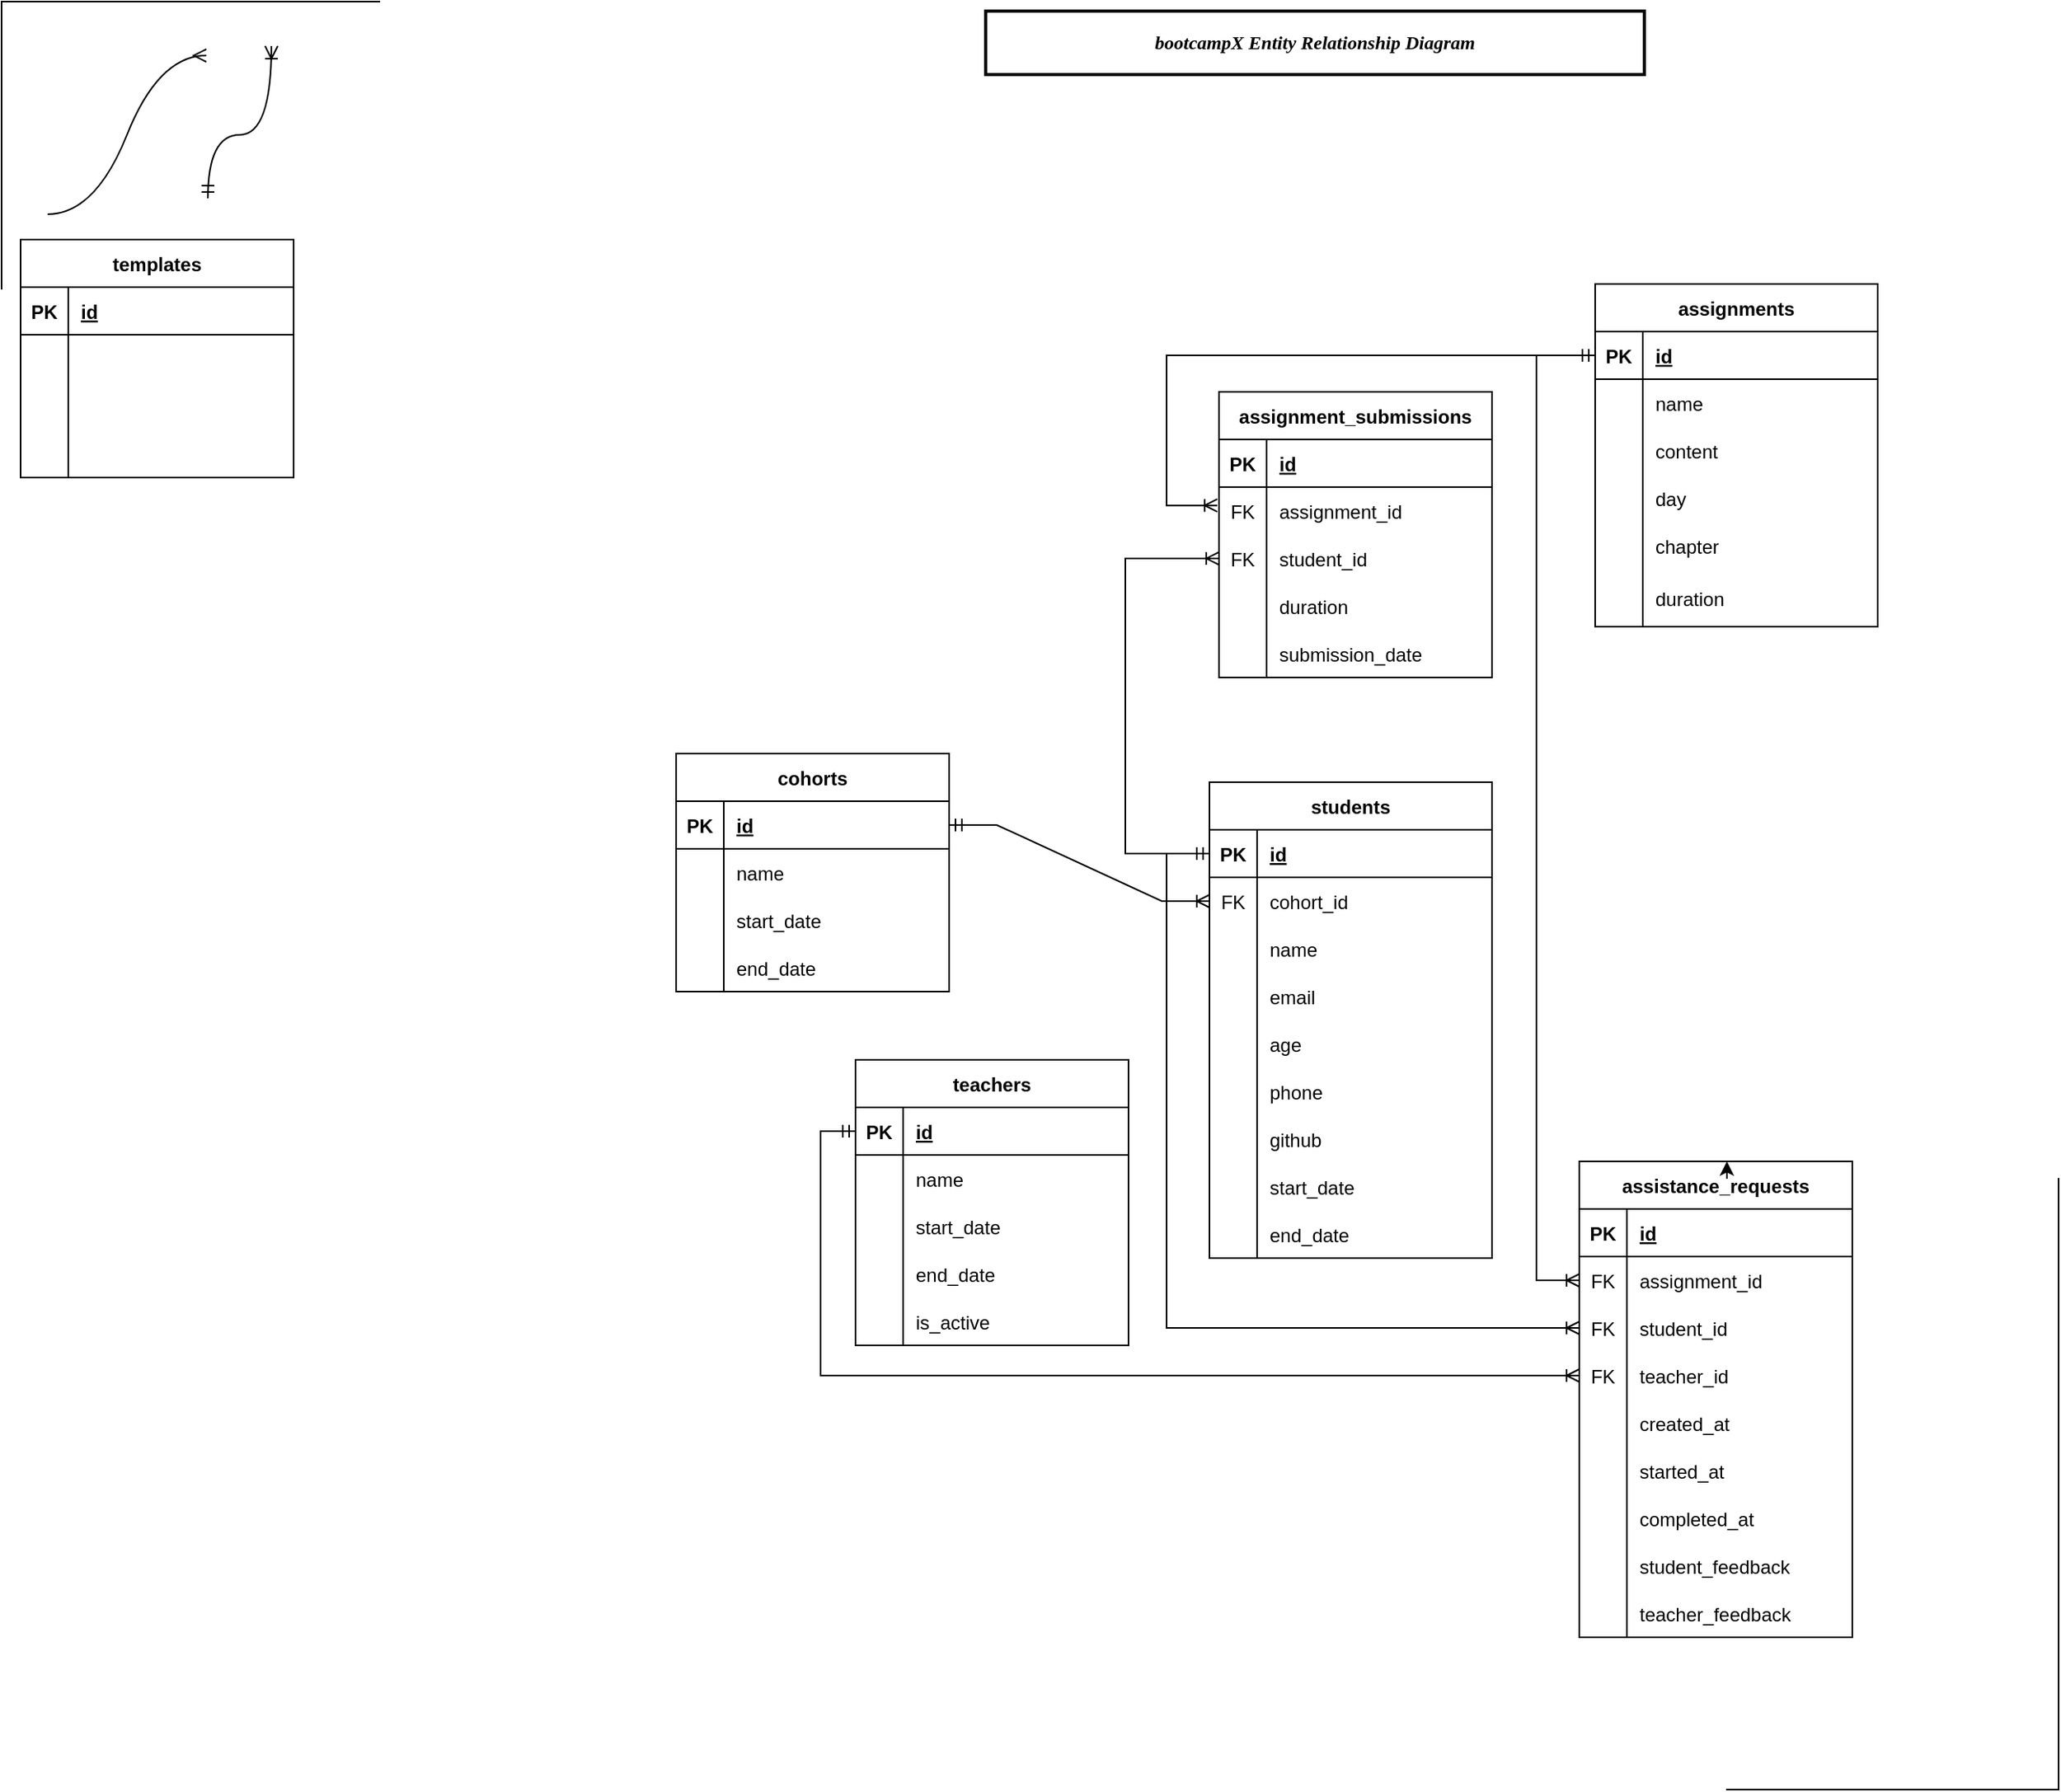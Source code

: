 <mxfile version="20.2.6" type="github">
  <diagram id="R2lEEEUBdFMjLlhIrx00" name="Page-1">
    <mxGraphModel dx="1381" dy="795" grid="0" gridSize="17" guides="1" tooltips="1" connect="1" arrows="1" fold="1" page="0" pageScale="1" pageWidth="1920" pageHeight="1200" math="0" shadow="0" extFonts="Permanent Marker^https://fonts.googleapis.com/css?family=Permanent+Marker">
      <root>
        <mxCell id="0" />
        <mxCell id="1" parent="0" />
        <mxCell id="H8_m_KAWTPCKVmlDr_jR-1" value="templates" style="shape=table;startSize=30;container=1;collapsible=1;childLayout=tableLayout;fixedRows=1;rowLines=0;fontStyle=1;align=center;resizeLast=1;" parent="1" vertex="1">
          <mxGeometry x="16" y="161" width="172" height="150" as="geometry" />
        </mxCell>
        <mxCell id="H8_m_KAWTPCKVmlDr_jR-2" value="" style="shape=tableRow;horizontal=0;startSize=0;swimlaneHead=0;swimlaneBody=0;fillColor=none;collapsible=0;dropTarget=0;points=[[0,0.5],[1,0.5]];portConstraint=eastwest;top=0;left=0;right=0;bottom=1;" parent="H8_m_KAWTPCKVmlDr_jR-1" vertex="1">
          <mxGeometry y="30" width="172" height="30" as="geometry" />
        </mxCell>
        <mxCell id="H8_m_KAWTPCKVmlDr_jR-3" value="PK" style="shape=partialRectangle;connectable=0;fillColor=none;top=0;left=0;bottom=0;right=0;fontStyle=1;overflow=hidden;" parent="H8_m_KAWTPCKVmlDr_jR-2" vertex="1">
          <mxGeometry width="30" height="30" as="geometry">
            <mxRectangle width="30" height="30" as="alternateBounds" />
          </mxGeometry>
        </mxCell>
        <mxCell id="H8_m_KAWTPCKVmlDr_jR-4" value="id" style="shape=partialRectangle;connectable=0;fillColor=none;top=0;left=0;bottom=0;right=0;align=left;spacingLeft=6;fontStyle=5;overflow=hidden;" parent="H8_m_KAWTPCKVmlDr_jR-2" vertex="1">
          <mxGeometry x="30" width="142" height="30" as="geometry">
            <mxRectangle width="142" height="30" as="alternateBounds" />
          </mxGeometry>
        </mxCell>
        <mxCell id="H8_m_KAWTPCKVmlDr_jR-5" value="" style="shape=tableRow;horizontal=0;startSize=0;swimlaneHead=0;swimlaneBody=0;fillColor=none;collapsible=0;dropTarget=0;points=[[0,0.5],[1,0.5]];portConstraint=eastwest;top=0;left=0;right=0;bottom=0;" parent="H8_m_KAWTPCKVmlDr_jR-1" vertex="1">
          <mxGeometry y="60" width="172" height="30" as="geometry" />
        </mxCell>
        <mxCell id="H8_m_KAWTPCKVmlDr_jR-6" value="" style="shape=partialRectangle;connectable=0;fillColor=none;top=0;left=0;bottom=0;right=0;editable=1;overflow=hidden;" parent="H8_m_KAWTPCKVmlDr_jR-5" vertex="1">
          <mxGeometry width="30" height="30" as="geometry">
            <mxRectangle width="30" height="30" as="alternateBounds" />
          </mxGeometry>
        </mxCell>
        <mxCell id="H8_m_KAWTPCKVmlDr_jR-7" value="" style="shape=partialRectangle;connectable=0;fillColor=none;top=0;left=0;bottom=0;right=0;align=left;spacingLeft=6;overflow=hidden;" parent="H8_m_KAWTPCKVmlDr_jR-5" vertex="1">
          <mxGeometry x="30" width="142" height="30" as="geometry">
            <mxRectangle width="142" height="30" as="alternateBounds" />
          </mxGeometry>
        </mxCell>
        <mxCell id="H8_m_KAWTPCKVmlDr_jR-8" value="" style="shape=tableRow;horizontal=0;startSize=0;swimlaneHead=0;swimlaneBody=0;fillColor=none;collapsible=0;dropTarget=0;points=[[0,0.5],[1,0.5]];portConstraint=eastwest;top=0;left=0;right=0;bottom=0;" parent="H8_m_KAWTPCKVmlDr_jR-1" vertex="1">
          <mxGeometry y="90" width="172" height="30" as="geometry" />
        </mxCell>
        <mxCell id="H8_m_KAWTPCKVmlDr_jR-9" value="" style="shape=partialRectangle;connectable=0;fillColor=none;top=0;left=0;bottom=0;right=0;editable=1;overflow=hidden;" parent="H8_m_KAWTPCKVmlDr_jR-8" vertex="1">
          <mxGeometry width="30" height="30" as="geometry">
            <mxRectangle width="30" height="30" as="alternateBounds" />
          </mxGeometry>
        </mxCell>
        <mxCell id="H8_m_KAWTPCKVmlDr_jR-10" value="" style="shape=partialRectangle;connectable=0;fillColor=none;top=0;left=0;bottom=0;right=0;align=left;spacingLeft=6;overflow=hidden;" parent="H8_m_KAWTPCKVmlDr_jR-8" vertex="1">
          <mxGeometry x="30" width="142" height="30" as="geometry">
            <mxRectangle width="142" height="30" as="alternateBounds" />
          </mxGeometry>
        </mxCell>
        <mxCell id="H8_m_KAWTPCKVmlDr_jR-11" value="" style="shape=tableRow;horizontal=0;startSize=0;swimlaneHead=0;swimlaneBody=0;fillColor=none;collapsible=0;dropTarget=0;points=[[0,0.5],[1,0.5]];portConstraint=eastwest;top=0;left=0;right=0;bottom=0;" parent="H8_m_KAWTPCKVmlDr_jR-1" vertex="1">
          <mxGeometry y="120" width="172" height="30" as="geometry" />
        </mxCell>
        <mxCell id="H8_m_KAWTPCKVmlDr_jR-12" value="" style="shape=partialRectangle;connectable=0;fillColor=none;top=0;left=0;bottom=0;right=0;editable=1;overflow=hidden;" parent="H8_m_KAWTPCKVmlDr_jR-11" vertex="1">
          <mxGeometry width="30" height="30" as="geometry">
            <mxRectangle width="30" height="30" as="alternateBounds" />
          </mxGeometry>
        </mxCell>
        <mxCell id="H8_m_KAWTPCKVmlDr_jR-13" value="" style="shape=partialRectangle;connectable=0;fillColor=none;top=0;left=0;bottom=0;right=0;align=left;spacingLeft=6;overflow=hidden;" parent="H8_m_KAWTPCKVmlDr_jR-11" vertex="1">
          <mxGeometry x="30" width="142" height="30" as="geometry">
            <mxRectangle width="142" height="30" as="alternateBounds" />
          </mxGeometry>
        </mxCell>
        <mxCell id="H8_m_KAWTPCKVmlDr_jR-15" value="assignments" style="shape=table;startSize=30;container=1;collapsible=1;childLayout=tableLayout;fixedRows=1;rowLines=0;fontStyle=1;align=center;resizeLast=1;" parent="1" vertex="1">
          <mxGeometry x="1008" y="189" width="178" height="216" as="geometry" />
        </mxCell>
        <mxCell id="H8_m_KAWTPCKVmlDr_jR-16" value="" style="shape=tableRow;horizontal=0;startSize=0;swimlaneHead=0;swimlaneBody=0;fillColor=none;collapsible=0;dropTarget=0;points=[[0,0.5],[1,0.5]];portConstraint=eastwest;top=0;left=0;right=0;bottom=1;" parent="H8_m_KAWTPCKVmlDr_jR-15" vertex="1">
          <mxGeometry y="30" width="178" height="30" as="geometry" />
        </mxCell>
        <mxCell id="H8_m_KAWTPCKVmlDr_jR-17" value="PK" style="shape=partialRectangle;connectable=0;fillColor=none;top=0;left=0;bottom=0;right=0;fontStyle=1;overflow=hidden;" parent="H8_m_KAWTPCKVmlDr_jR-16" vertex="1">
          <mxGeometry width="30" height="30" as="geometry">
            <mxRectangle width="30" height="30" as="alternateBounds" />
          </mxGeometry>
        </mxCell>
        <mxCell id="H8_m_KAWTPCKVmlDr_jR-18" value="id" style="shape=partialRectangle;connectable=0;fillColor=none;top=0;left=0;bottom=0;right=0;align=left;spacingLeft=6;fontStyle=5;overflow=hidden;" parent="H8_m_KAWTPCKVmlDr_jR-16" vertex="1">
          <mxGeometry x="30" width="148" height="30" as="geometry">
            <mxRectangle width="148" height="30" as="alternateBounds" />
          </mxGeometry>
        </mxCell>
        <mxCell id="H8_m_KAWTPCKVmlDr_jR-19" value="" style="shape=tableRow;horizontal=0;startSize=0;swimlaneHead=0;swimlaneBody=0;fillColor=none;collapsible=0;dropTarget=0;points=[[0,0.5],[1,0.5]];portConstraint=eastwest;top=0;left=0;right=0;bottom=0;" parent="H8_m_KAWTPCKVmlDr_jR-15" vertex="1">
          <mxGeometry y="60" width="178" height="30" as="geometry" />
        </mxCell>
        <mxCell id="H8_m_KAWTPCKVmlDr_jR-20" value="" style="shape=partialRectangle;connectable=0;fillColor=none;top=0;left=0;bottom=0;right=0;editable=1;overflow=hidden;" parent="H8_m_KAWTPCKVmlDr_jR-19" vertex="1">
          <mxGeometry width="30" height="30" as="geometry">
            <mxRectangle width="30" height="30" as="alternateBounds" />
          </mxGeometry>
        </mxCell>
        <mxCell id="H8_m_KAWTPCKVmlDr_jR-21" value="name" style="shape=partialRectangle;connectable=0;fillColor=none;top=0;left=0;bottom=0;right=0;align=left;spacingLeft=6;overflow=hidden;" parent="H8_m_KAWTPCKVmlDr_jR-19" vertex="1">
          <mxGeometry x="30" width="148" height="30" as="geometry">
            <mxRectangle width="148" height="30" as="alternateBounds" />
          </mxGeometry>
        </mxCell>
        <mxCell id="H8_m_KAWTPCKVmlDr_jR-22" value="" style="shape=tableRow;horizontal=0;startSize=0;swimlaneHead=0;swimlaneBody=0;fillColor=none;collapsible=0;dropTarget=0;points=[[0,0.5],[1,0.5]];portConstraint=eastwest;top=0;left=0;right=0;bottom=0;" parent="H8_m_KAWTPCKVmlDr_jR-15" vertex="1">
          <mxGeometry y="90" width="178" height="30" as="geometry" />
        </mxCell>
        <mxCell id="H8_m_KAWTPCKVmlDr_jR-23" value="" style="shape=partialRectangle;connectable=0;fillColor=none;top=0;left=0;bottom=0;right=0;editable=1;overflow=hidden;" parent="H8_m_KAWTPCKVmlDr_jR-22" vertex="1">
          <mxGeometry width="30" height="30" as="geometry">
            <mxRectangle width="30" height="30" as="alternateBounds" />
          </mxGeometry>
        </mxCell>
        <mxCell id="H8_m_KAWTPCKVmlDr_jR-24" value="content" style="shape=partialRectangle;connectable=0;fillColor=none;top=0;left=0;bottom=0;right=0;align=left;spacingLeft=6;overflow=hidden;" parent="H8_m_KAWTPCKVmlDr_jR-22" vertex="1">
          <mxGeometry x="30" width="148" height="30" as="geometry">
            <mxRectangle width="148" height="30" as="alternateBounds" />
          </mxGeometry>
        </mxCell>
        <mxCell id="H8_m_KAWTPCKVmlDr_jR-25" value="" style="shape=tableRow;horizontal=0;startSize=0;swimlaneHead=0;swimlaneBody=0;fillColor=none;collapsible=0;dropTarget=0;points=[[0,0.5],[1,0.5]];portConstraint=eastwest;top=0;left=0;right=0;bottom=0;" parent="H8_m_KAWTPCKVmlDr_jR-15" vertex="1">
          <mxGeometry y="120" width="178" height="30" as="geometry" />
        </mxCell>
        <mxCell id="H8_m_KAWTPCKVmlDr_jR-26" value="" style="shape=partialRectangle;connectable=0;fillColor=none;top=0;left=0;bottom=0;right=0;editable=1;overflow=hidden;" parent="H8_m_KAWTPCKVmlDr_jR-25" vertex="1">
          <mxGeometry width="30" height="30" as="geometry">
            <mxRectangle width="30" height="30" as="alternateBounds" />
          </mxGeometry>
        </mxCell>
        <mxCell id="H8_m_KAWTPCKVmlDr_jR-27" value="day" style="shape=partialRectangle;connectable=0;fillColor=none;top=0;left=0;bottom=0;right=0;align=left;spacingLeft=6;overflow=hidden;" parent="H8_m_KAWTPCKVmlDr_jR-25" vertex="1">
          <mxGeometry x="30" width="148" height="30" as="geometry">
            <mxRectangle width="148" height="30" as="alternateBounds" />
          </mxGeometry>
        </mxCell>
        <mxCell id="H8_m_KAWTPCKVmlDr_jR-90" style="shape=tableRow;horizontal=0;startSize=0;swimlaneHead=0;swimlaneBody=0;fillColor=none;collapsible=0;dropTarget=0;points=[[0,0.5],[1,0.5]];portConstraint=eastwest;top=0;left=0;right=0;bottom=0;" parent="H8_m_KAWTPCKVmlDr_jR-15" vertex="1">
          <mxGeometry y="150" width="178" height="30" as="geometry" />
        </mxCell>
        <mxCell id="H8_m_KAWTPCKVmlDr_jR-91" style="shape=partialRectangle;connectable=0;fillColor=none;top=0;left=0;bottom=0;right=0;editable=1;overflow=hidden;" parent="H8_m_KAWTPCKVmlDr_jR-90" vertex="1">
          <mxGeometry width="30" height="30" as="geometry">
            <mxRectangle width="30" height="30" as="alternateBounds" />
          </mxGeometry>
        </mxCell>
        <mxCell id="H8_m_KAWTPCKVmlDr_jR-92" value="chapter" style="shape=partialRectangle;connectable=0;fillColor=none;top=0;left=0;bottom=0;right=0;align=left;spacingLeft=6;overflow=hidden;" parent="H8_m_KAWTPCKVmlDr_jR-90" vertex="1">
          <mxGeometry x="30" width="148" height="30" as="geometry">
            <mxRectangle width="148" height="30" as="alternateBounds" />
          </mxGeometry>
        </mxCell>
        <mxCell id="H8_m_KAWTPCKVmlDr_jR-93" style="shape=tableRow;horizontal=0;startSize=0;swimlaneHead=0;swimlaneBody=0;fillColor=none;collapsible=0;dropTarget=0;points=[[0,0.5],[1,0.5]];portConstraint=eastwest;top=0;left=0;right=0;bottom=0;" parent="H8_m_KAWTPCKVmlDr_jR-15" vertex="1">
          <mxGeometry y="180" width="178" height="36" as="geometry" />
        </mxCell>
        <mxCell id="H8_m_KAWTPCKVmlDr_jR-94" style="shape=partialRectangle;connectable=0;fillColor=none;top=0;left=0;bottom=0;right=0;editable=1;overflow=hidden;" parent="H8_m_KAWTPCKVmlDr_jR-93" vertex="1">
          <mxGeometry width="30" height="36" as="geometry">
            <mxRectangle width="30" height="36" as="alternateBounds" />
          </mxGeometry>
        </mxCell>
        <mxCell id="H8_m_KAWTPCKVmlDr_jR-95" value="duration" style="shape=partialRectangle;connectable=0;fillColor=none;top=0;left=0;bottom=0;right=0;align=left;spacingLeft=6;overflow=hidden;" parent="H8_m_KAWTPCKVmlDr_jR-93" vertex="1">
          <mxGeometry x="30" width="148" height="36" as="geometry">
            <mxRectangle width="148" height="36" as="alternateBounds" />
          </mxGeometry>
        </mxCell>
        <mxCell id="H8_m_KAWTPCKVmlDr_jR-29" value="cohorts" style="shape=table;startSize=30;container=1;collapsible=1;childLayout=tableLayout;fixedRows=1;rowLines=0;fontStyle=1;align=center;resizeLast=1;" parent="1" vertex="1">
          <mxGeometry x="429" y="485" width="172" height="150" as="geometry" />
        </mxCell>
        <mxCell id="H8_m_KAWTPCKVmlDr_jR-30" value="" style="shape=tableRow;horizontal=0;startSize=0;swimlaneHead=0;swimlaneBody=0;fillColor=none;collapsible=0;dropTarget=0;points=[[0,0.5],[1,0.5]];portConstraint=eastwest;top=0;left=0;right=0;bottom=1;" parent="H8_m_KAWTPCKVmlDr_jR-29" vertex="1">
          <mxGeometry y="30" width="172" height="30" as="geometry" />
        </mxCell>
        <mxCell id="H8_m_KAWTPCKVmlDr_jR-31" value="PK" style="shape=partialRectangle;connectable=0;fillColor=none;top=0;left=0;bottom=0;right=0;fontStyle=1;overflow=hidden;" parent="H8_m_KAWTPCKVmlDr_jR-30" vertex="1">
          <mxGeometry width="30" height="30" as="geometry">
            <mxRectangle width="30" height="30" as="alternateBounds" />
          </mxGeometry>
        </mxCell>
        <mxCell id="H8_m_KAWTPCKVmlDr_jR-32" value="id" style="shape=partialRectangle;connectable=0;fillColor=none;top=0;left=0;bottom=0;right=0;align=left;spacingLeft=6;fontStyle=5;overflow=hidden;" parent="H8_m_KAWTPCKVmlDr_jR-30" vertex="1">
          <mxGeometry x="30" width="142" height="30" as="geometry">
            <mxRectangle width="142" height="30" as="alternateBounds" />
          </mxGeometry>
        </mxCell>
        <mxCell id="H8_m_KAWTPCKVmlDr_jR-33" value="" style="shape=tableRow;horizontal=0;startSize=0;swimlaneHead=0;swimlaneBody=0;fillColor=none;collapsible=0;dropTarget=0;points=[[0,0.5],[1,0.5]];portConstraint=eastwest;top=0;left=0;right=0;bottom=0;" parent="H8_m_KAWTPCKVmlDr_jR-29" vertex="1">
          <mxGeometry y="60" width="172" height="30" as="geometry" />
        </mxCell>
        <mxCell id="H8_m_KAWTPCKVmlDr_jR-34" value="" style="shape=partialRectangle;connectable=0;fillColor=none;top=0;left=0;bottom=0;right=0;editable=1;overflow=hidden;" parent="H8_m_KAWTPCKVmlDr_jR-33" vertex="1">
          <mxGeometry width="30" height="30" as="geometry">
            <mxRectangle width="30" height="30" as="alternateBounds" />
          </mxGeometry>
        </mxCell>
        <mxCell id="H8_m_KAWTPCKVmlDr_jR-35" value="name" style="shape=partialRectangle;connectable=0;fillColor=none;top=0;left=0;bottom=0;right=0;align=left;spacingLeft=6;overflow=hidden;" parent="H8_m_KAWTPCKVmlDr_jR-33" vertex="1">
          <mxGeometry x="30" width="142" height="30" as="geometry">
            <mxRectangle width="142" height="30" as="alternateBounds" />
          </mxGeometry>
        </mxCell>
        <mxCell id="H8_m_KAWTPCKVmlDr_jR-36" value="" style="shape=tableRow;horizontal=0;startSize=0;swimlaneHead=0;swimlaneBody=0;fillColor=none;collapsible=0;dropTarget=0;points=[[0,0.5],[1,0.5]];portConstraint=eastwest;top=0;left=0;right=0;bottom=0;" parent="H8_m_KAWTPCKVmlDr_jR-29" vertex="1">
          <mxGeometry y="90" width="172" height="30" as="geometry" />
        </mxCell>
        <mxCell id="H8_m_KAWTPCKVmlDr_jR-37" value="" style="shape=partialRectangle;connectable=0;fillColor=none;top=0;left=0;bottom=0;right=0;editable=1;overflow=hidden;" parent="H8_m_KAWTPCKVmlDr_jR-36" vertex="1">
          <mxGeometry width="30" height="30" as="geometry">
            <mxRectangle width="30" height="30" as="alternateBounds" />
          </mxGeometry>
        </mxCell>
        <mxCell id="H8_m_KAWTPCKVmlDr_jR-38" value="start_date" style="shape=partialRectangle;connectable=0;fillColor=none;top=0;left=0;bottom=0;right=0;align=left;spacingLeft=6;overflow=hidden;" parent="H8_m_KAWTPCKVmlDr_jR-36" vertex="1">
          <mxGeometry x="30" width="142" height="30" as="geometry">
            <mxRectangle width="142" height="30" as="alternateBounds" />
          </mxGeometry>
        </mxCell>
        <mxCell id="H8_m_KAWTPCKVmlDr_jR-39" value="" style="shape=tableRow;horizontal=0;startSize=0;swimlaneHead=0;swimlaneBody=0;fillColor=none;collapsible=0;dropTarget=0;points=[[0,0.5],[1,0.5]];portConstraint=eastwest;top=0;left=0;right=0;bottom=0;" parent="H8_m_KAWTPCKVmlDr_jR-29" vertex="1">
          <mxGeometry y="120" width="172" height="30" as="geometry" />
        </mxCell>
        <mxCell id="H8_m_KAWTPCKVmlDr_jR-40" value="" style="shape=partialRectangle;connectable=0;fillColor=none;top=0;left=0;bottom=0;right=0;editable=1;overflow=hidden;" parent="H8_m_KAWTPCKVmlDr_jR-39" vertex="1">
          <mxGeometry width="30" height="30" as="geometry">
            <mxRectangle width="30" height="30" as="alternateBounds" />
          </mxGeometry>
        </mxCell>
        <mxCell id="H8_m_KAWTPCKVmlDr_jR-41" value="end_date" style="shape=partialRectangle;connectable=0;fillColor=none;top=0;left=0;bottom=0;right=0;align=left;spacingLeft=6;overflow=hidden;" parent="H8_m_KAWTPCKVmlDr_jR-39" vertex="1">
          <mxGeometry x="30" width="142" height="30" as="geometry">
            <mxRectangle width="142" height="30" as="alternateBounds" />
          </mxGeometry>
        </mxCell>
        <mxCell id="H8_m_KAWTPCKVmlDr_jR-42" value="students" style="shape=table;startSize=30;container=1;collapsible=1;childLayout=tableLayout;fixedRows=1;rowLines=0;fontStyle=1;align=center;resizeLast=1;" parent="1" vertex="1">
          <mxGeometry x="765" y="503" width="178" height="300" as="geometry" />
        </mxCell>
        <mxCell id="H8_m_KAWTPCKVmlDr_jR-43" value="" style="shape=tableRow;horizontal=0;startSize=0;swimlaneHead=0;swimlaneBody=0;fillColor=none;collapsible=0;dropTarget=0;points=[[0,0.5],[1,0.5]];portConstraint=eastwest;top=0;left=0;right=0;bottom=1;" parent="H8_m_KAWTPCKVmlDr_jR-42" vertex="1">
          <mxGeometry y="30" width="178" height="30" as="geometry" />
        </mxCell>
        <mxCell id="H8_m_KAWTPCKVmlDr_jR-44" value="PK" style="shape=partialRectangle;connectable=0;fillColor=none;top=0;left=0;bottom=0;right=0;fontStyle=1;overflow=hidden;" parent="H8_m_KAWTPCKVmlDr_jR-43" vertex="1">
          <mxGeometry width="30" height="30" as="geometry">
            <mxRectangle width="30" height="30" as="alternateBounds" />
          </mxGeometry>
        </mxCell>
        <mxCell id="H8_m_KAWTPCKVmlDr_jR-45" value="id" style="shape=partialRectangle;connectable=0;fillColor=none;top=0;left=0;bottom=0;right=0;align=left;spacingLeft=6;fontStyle=5;overflow=hidden;" parent="H8_m_KAWTPCKVmlDr_jR-43" vertex="1">
          <mxGeometry x="30" width="148" height="30" as="geometry">
            <mxRectangle width="148" height="30" as="alternateBounds" />
          </mxGeometry>
        </mxCell>
        <mxCell id="H8_m_KAWTPCKVmlDr_jR-83" style="shape=tableRow;horizontal=0;startSize=0;swimlaneHead=0;swimlaneBody=0;fillColor=none;collapsible=0;dropTarget=0;points=[[0,0.5],[1,0.5]];portConstraint=eastwest;top=0;left=0;right=0;bottom=0;" parent="H8_m_KAWTPCKVmlDr_jR-42" vertex="1">
          <mxGeometry y="60" width="178" height="30" as="geometry" />
        </mxCell>
        <mxCell id="H8_m_KAWTPCKVmlDr_jR-84" value="FK" style="shape=partialRectangle;connectable=0;fillColor=none;top=0;left=0;bottom=0;right=0;editable=1;overflow=hidden;" parent="H8_m_KAWTPCKVmlDr_jR-83" vertex="1">
          <mxGeometry width="30" height="30" as="geometry">
            <mxRectangle width="30" height="30" as="alternateBounds" />
          </mxGeometry>
        </mxCell>
        <mxCell id="H8_m_KAWTPCKVmlDr_jR-85" value="cohort_id" style="shape=partialRectangle;connectable=0;fillColor=none;top=0;left=0;bottom=0;right=0;align=left;spacingLeft=6;overflow=hidden;" parent="H8_m_KAWTPCKVmlDr_jR-83" vertex="1">
          <mxGeometry x="30" width="148" height="30" as="geometry">
            <mxRectangle width="148" height="30" as="alternateBounds" />
          </mxGeometry>
        </mxCell>
        <mxCell id="H8_m_KAWTPCKVmlDr_jR-46" value="" style="shape=tableRow;horizontal=0;startSize=0;swimlaneHead=0;swimlaneBody=0;fillColor=none;collapsible=0;dropTarget=0;points=[[0,0.5],[1,0.5]];portConstraint=eastwest;top=0;left=0;right=0;bottom=0;" parent="H8_m_KAWTPCKVmlDr_jR-42" vertex="1">
          <mxGeometry y="90" width="178" height="30" as="geometry" />
        </mxCell>
        <mxCell id="H8_m_KAWTPCKVmlDr_jR-47" value="" style="shape=partialRectangle;connectable=0;fillColor=none;top=0;left=0;bottom=0;right=0;editable=1;overflow=hidden;" parent="H8_m_KAWTPCKVmlDr_jR-46" vertex="1">
          <mxGeometry width="30" height="30" as="geometry">
            <mxRectangle width="30" height="30" as="alternateBounds" />
          </mxGeometry>
        </mxCell>
        <mxCell id="H8_m_KAWTPCKVmlDr_jR-48" value="name" style="shape=partialRectangle;connectable=0;fillColor=none;top=0;left=0;bottom=0;right=0;align=left;spacingLeft=6;overflow=hidden;" parent="H8_m_KAWTPCKVmlDr_jR-46" vertex="1">
          <mxGeometry x="30" width="148" height="30" as="geometry">
            <mxRectangle width="148" height="30" as="alternateBounds" />
          </mxGeometry>
        </mxCell>
        <mxCell id="H8_m_KAWTPCKVmlDr_jR-52" value="" style="shape=tableRow;horizontal=0;startSize=0;swimlaneHead=0;swimlaneBody=0;fillColor=none;collapsible=0;dropTarget=0;points=[[0,0.5],[1,0.5]];portConstraint=eastwest;top=0;left=0;right=0;bottom=0;" parent="H8_m_KAWTPCKVmlDr_jR-42" vertex="1">
          <mxGeometry y="120" width="178" height="30" as="geometry" />
        </mxCell>
        <mxCell id="H8_m_KAWTPCKVmlDr_jR-53" value="" style="shape=partialRectangle;connectable=0;fillColor=none;top=0;left=0;bottom=0;right=0;editable=1;overflow=hidden;" parent="H8_m_KAWTPCKVmlDr_jR-52" vertex="1">
          <mxGeometry width="30" height="30" as="geometry">
            <mxRectangle width="30" height="30" as="alternateBounds" />
          </mxGeometry>
        </mxCell>
        <mxCell id="H8_m_KAWTPCKVmlDr_jR-54" value="email" style="shape=partialRectangle;connectable=0;fillColor=none;top=0;left=0;bottom=0;right=0;align=left;spacingLeft=6;overflow=hidden;" parent="H8_m_KAWTPCKVmlDr_jR-52" vertex="1">
          <mxGeometry x="30" width="148" height="30" as="geometry">
            <mxRectangle width="148" height="30" as="alternateBounds" />
          </mxGeometry>
        </mxCell>
        <mxCell id="H8_m_KAWTPCKVmlDr_jR-49" value="" style="shape=tableRow;horizontal=0;startSize=0;swimlaneHead=0;swimlaneBody=0;fillColor=none;collapsible=0;dropTarget=0;points=[[0,0.5],[1,0.5]];portConstraint=eastwest;top=0;left=0;right=0;bottom=0;" parent="H8_m_KAWTPCKVmlDr_jR-42" vertex="1">
          <mxGeometry y="150" width="178" height="30" as="geometry" />
        </mxCell>
        <mxCell id="H8_m_KAWTPCKVmlDr_jR-50" value="" style="shape=partialRectangle;connectable=0;fillColor=none;top=0;left=0;bottom=0;right=0;editable=1;overflow=hidden;" parent="H8_m_KAWTPCKVmlDr_jR-49" vertex="1">
          <mxGeometry width="30" height="30" as="geometry">
            <mxRectangle width="30" height="30" as="alternateBounds" />
          </mxGeometry>
        </mxCell>
        <mxCell id="H8_m_KAWTPCKVmlDr_jR-51" value="age" style="shape=partialRectangle;connectable=0;fillColor=none;top=0;left=0;bottom=0;right=0;align=left;spacingLeft=6;overflow=hidden;" parent="H8_m_KAWTPCKVmlDr_jR-49" vertex="1">
          <mxGeometry x="30" width="148" height="30" as="geometry">
            <mxRectangle width="148" height="30" as="alternateBounds" />
          </mxGeometry>
        </mxCell>
        <mxCell id="H8_m_KAWTPCKVmlDr_jR-71" style="shape=tableRow;horizontal=0;startSize=0;swimlaneHead=0;swimlaneBody=0;fillColor=none;collapsible=0;dropTarget=0;points=[[0,0.5],[1,0.5]];portConstraint=eastwest;top=0;left=0;right=0;bottom=0;" parent="H8_m_KAWTPCKVmlDr_jR-42" vertex="1">
          <mxGeometry y="180" width="178" height="30" as="geometry" />
        </mxCell>
        <mxCell id="H8_m_KAWTPCKVmlDr_jR-72" style="shape=partialRectangle;connectable=0;fillColor=none;top=0;left=0;bottom=0;right=0;editable=1;overflow=hidden;" parent="H8_m_KAWTPCKVmlDr_jR-71" vertex="1">
          <mxGeometry width="30" height="30" as="geometry">
            <mxRectangle width="30" height="30" as="alternateBounds" />
          </mxGeometry>
        </mxCell>
        <mxCell id="H8_m_KAWTPCKVmlDr_jR-73" value="phone" style="shape=partialRectangle;connectable=0;fillColor=none;top=0;left=0;bottom=0;right=0;align=left;spacingLeft=6;overflow=hidden;" parent="H8_m_KAWTPCKVmlDr_jR-71" vertex="1">
          <mxGeometry x="30" width="148" height="30" as="geometry">
            <mxRectangle width="148" height="30" as="alternateBounds" />
          </mxGeometry>
        </mxCell>
        <mxCell id="H8_m_KAWTPCKVmlDr_jR-74" style="shape=tableRow;horizontal=0;startSize=0;swimlaneHead=0;swimlaneBody=0;fillColor=none;collapsible=0;dropTarget=0;points=[[0,0.5],[1,0.5]];portConstraint=eastwest;top=0;left=0;right=0;bottom=0;" parent="H8_m_KAWTPCKVmlDr_jR-42" vertex="1">
          <mxGeometry y="210" width="178" height="30" as="geometry" />
        </mxCell>
        <mxCell id="H8_m_KAWTPCKVmlDr_jR-75" style="shape=partialRectangle;connectable=0;fillColor=none;top=0;left=0;bottom=0;right=0;editable=1;overflow=hidden;" parent="H8_m_KAWTPCKVmlDr_jR-74" vertex="1">
          <mxGeometry width="30" height="30" as="geometry">
            <mxRectangle width="30" height="30" as="alternateBounds" />
          </mxGeometry>
        </mxCell>
        <mxCell id="H8_m_KAWTPCKVmlDr_jR-76" value="github" style="shape=partialRectangle;connectable=0;fillColor=none;top=0;left=0;bottom=0;right=0;align=left;spacingLeft=6;overflow=hidden;" parent="H8_m_KAWTPCKVmlDr_jR-74" vertex="1">
          <mxGeometry x="30" width="148" height="30" as="geometry">
            <mxRectangle width="148" height="30" as="alternateBounds" />
          </mxGeometry>
        </mxCell>
        <mxCell id="H8_m_KAWTPCKVmlDr_jR-77" style="shape=tableRow;horizontal=0;startSize=0;swimlaneHead=0;swimlaneBody=0;fillColor=none;collapsible=0;dropTarget=0;points=[[0,0.5],[1,0.5]];portConstraint=eastwest;top=0;left=0;right=0;bottom=0;" parent="H8_m_KAWTPCKVmlDr_jR-42" vertex="1">
          <mxGeometry y="240" width="178" height="30" as="geometry" />
        </mxCell>
        <mxCell id="H8_m_KAWTPCKVmlDr_jR-78" style="shape=partialRectangle;connectable=0;fillColor=none;top=0;left=0;bottom=0;right=0;editable=1;overflow=hidden;" parent="H8_m_KAWTPCKVmlDr_jR-77" vertex="1">
          <mxGeometry width="30" height="30" as="geometry">
            <mxRectangle width="30" height="30" as="alternateBounds" />
          </mxGeometry>
        </mxCell>
        <mxCell id="H8_m_KAWTPCKVmlDr_jR-79" value="start_date" style="shape=partialRectangle;connectable=0;fillColor=none;top=0;left=0;bottom=0;right=0;align=left;spacingLeft=6;overflow=hidden;" parent="H8_m_KAWTPCKVmlDr_jR-77" vertex="1">
          <mxGeometry x="30" width="148" height="30" as="geometry">
            <mxRectangle width="148" height="30" as="alternateBounds" />
          </mxGeometry>
        </mxCell>
        <mxCell id="H8_m_KAWTPCKVmlDr_jR-80" style="shape=tableRow;horizontal=0;startSize=0;swimlaneHead=0;swimlaneBody=0;fillColor=none;collapsible=0;dropTarget=0;points=[[0,0.5],[1,0.5]];portConstraint=eastwest;top=0;left=0;right=0;bottom=0;" parent="H8_m_KAWTPCKVmlDr_jR-42" vertex="1">
          <mxGeometry y="270" width="178" height="30" as="geometry" />
        </mxCell>
        <mxCell id="H8_m_KAWTPCKVmlDr_jR-81" style="shape=partialRectangle;connectable=0;fillColor=none;top=0;left=0;bottom=0;right=0;editable=1;overflow=hidden;" parent="H8_m_KAWTPCKVmlDr_jR-80" vertex="1">
          <mxGeometry width="30" height="30" as="geometry">
            <mxRectangle width="30" height="30" as="alternateBounds" />
          </mxGeometry>
        </mxCell>
        <mxCell id="H8_m_KAWTPCKVmlDr_jR-82" value="end_date" style="shape=partialRectangle;connectable=0;fillColor=none;top=0;left=0;bottom=0;right=0;align=left;spacingLeft=6;overflow=hidden;" parent="H8_m_KAWTPCKVmlDr_jR-80" vertex="1">
          <mxGeometry x="30" width="148" height="30" as="geometry">
            <mxRectangle width="148" height="30" as="alternateBounds" />
          </mxGeometry>
        </mxCell>
        <mxCell id="H8_m_KAWTPCKVmlDr_jR-55" value="assignment_submissions" style="shape=table;startSize=30;container=1;collapsible=1;childLayout=tableLayout;fixedRows=1;rowLines=0;fontStyle=1;align=center;resizeLast=1;" parent="1" vertex="1">
          <mxGeometry x="771" y="257" width="172" height="180" as="geometry" />
        </mxCell>
        <mxCell id="H8_m_KAWTPCKVmlDr_jR-56" value="" style="shape=tableRow;horizontal=0;startSize=0;swimlaneHead=0;swimlaneBody=0;fillColor=none;collapsible=0;dropTarget=0;points=[[0,0.5],[1,0.5]];portConstraint=eastwest;top=0;left=0;right=0;bottom=1;" parent="H8_m_KAWTPCKVmlDr_jR-55" vertex="1">
          <mxGeometry y="30" width="172" height="30" as="geometry" />
        </mxCell>
        <mxCell id="H8_m_KAWTPCKVmlDr_jR-57" value="PK" style="shape=partialRectangle;connectable=0;fillColor=none;top=0;left=0;bottom=0;right=0;fontStyle=1;overflow=hidden;" parent="H8_m_KAWTPCKVmlDr_jR-56" vertex="1">
          <mxGeometry width="30" height="30" as="geometry">
            <mxRectangle width="30" height="30" as="alternateBounds" />
          </mxGeometry>
        </mxCell>
        <mxCell id="H8_m_KAWTPCKVmlDr_jR-58" value="id" style="shape=partialRectangle;connectable=0;fillColor=none;top=0;left=0;bottom=0;right=0;align=left;spacingLeft=6;fontStyle=5;overflow=hidden;" parent="H8_m_KAWTPCKVmlDr_jR-56" vertex="1">
          <mxGeometry x="30" width="142" height="30" as="geometry">
            <mxRectangle width="142" height="30" as="alternateBounds" />
          </mxGeometry>
        </mxCell>
        <mxCell id="H8_m_KAWTPCKVmlDr_jR-59" value="" style="shape=tableRow;horizontal=0;startSize=0;swimlaneHead=0;swimlaneBody=0;fillColor=none;collapsible=0;dropTarget=0;points=[[0,0.5],[1,0.5]];portConstraint=eastwest;top=0;left=0;right=0;bottom=0;" parent="H8_m_KAWTPCKVmlDr_jR-55" vertex="1">
          <mxGeometry y="60" width="172" height="30" as="geometry" />
        </mxCell>
        <mxCell id="H8_m_KAWTPCKVmlDr_jR-60" value="FK" style="shape=partialRectangle;connectable=0;fillColor=none;top=0;left=0;bottom=0;right=0;editable=1;overflow=hidden;" parent="H8_m_KAWTPCKVmlDr_jR-59" vertex="1">
          <mxGeometry width="30" height="30" as="geometry">
            <mxRectangle width="30" height="30" as="alternateBounds" />
          </mxGeometry>
        </mxCell>
        <mxCell id="H8_m_KAWTPCKVmlDr_jR-61" value="assignment_id" style="shape=partialRectangle;connectable=0;fillColor=none;top=0;left=0;bottom=0;right=0;align=left;spacingLeft=6;overflow=hidden;" parent="H8_m_KAWTPCKVmlDr_jR-59" vertex="1">
          <mxGeometry x="30" width="142" height="30" as="geometry">
            <mxRectangle width="142" height="30" as="alternateBounds" />
          </mxGeometry>
        </mxCell>
        <mxCell id="H8_m_KAWTPCKVmlDr_jR-62" value="" style="shape=tableRow;horizontal=0;startSize=0;swimlaneHead=0;swimlaneBody=0;fillColor=none;collapsible=0;dropTarget=0;points=[[0,0.5],[1,0.5]];portConstraint=eastwest;top=0;left=0;right=0;bottom=0;" parent="H8_m_KAWTPCKVmlDr_jR-55" vertex="1">
          <mxGeometry y="90" width="172" height="30" as="geometry" />
        </mxCell>
        <mxCell id="H8_m_KAWTPCKVmlDr_jR-63" value="FK" style="shape=partialRectangle;connectable=0;fillColor=none;top=0;left=0;bottom=0;right=0;editable=1;overflow=hidden;" parent="H8_m_KAWTPCKVmlDr_jR-62" vertex="1">
          <mxGeometry width="30" height="30" as="geometry">
            <mxRectangle width="30" height="30" as="alternateBounds" />
          </mxGeometry>
        </mxCell>
        <mxCell id="H8_m_KAWTPCKVmlDr_jR-64" value="student_id" style="shape=partialRectangle;connectable=0;fillColor=none;top=0;left=0;bottom=0;right=0;align=left;spacingLeft=6;overflow=hidden;" parent="H8_m_KAWTPCKVmlDr_jR-62" vertex="1">
          <mxGeometry x="30" width="142" height="30" as="geometry">
            <mxRectangle width="142" height="30" as="alternateBounds" />
          </mxGeometry>
        </mxCell>
        <mxCell id="H8_m_KAWTPCKVmlDr_jR-65" value="" style="shape=tableRow;horizontal=0;startSize=0;swimlaneHead=0;swimlaneBody=0;fillColor=none;collapsible=0;dropTarget=0;points=[[0,0.5],[1,0.5]];portConstraint=eastwest;top=0;left=0;right=0;bottom=0;" parent="H8_m_KAWTPCKVmlDr_jR-55" vertex="1">
          <mxGeometry y="120" width="172" height="30" as="geometry" />
        </mxCell>
        <mxCell id="H8_m_KAWTPCKVmlDr_jR-66" value="" style="shape=partialRectangle;connectable=0;fillColor=none;top=0;left=0;bottom=0;right=0;editable=1;overflow=hidden;" parent="H8_m_KAWTPCKVmlDr_jR-65" vertex="1">
          <mxGeometry width="30" height="30" as="geometry">
            <mxRectangle width="30" height="30" as="alternateBounds" />
          </mxGeometry>
        </mxCell>
        <mxCell id="H8_m_KAWTPCKVmlDr_jR-67" value="duration" style="shape=partialRectangle;connectable=0;fillColor=none;top=0;left=0;bottom=0;right=0;align=left;spacingLeft=6;overflow=hidden;" parent="H8_m_KAWTPCKVmlDr_jR-65" vertex="1">
          <mxGeometry x="30" width="142" height="30" as="geometry">
            <mxRectangle width="142" height="30" as="alternateBounds" />
          </mxGeometry>
        </mxCell>
        <mxCell id="H8_m_KAWTPCKVmlDr_jR-87" style="shape=tableRow;horizontal=0;startSize=0;swimlaneHead=0;swimlaneBody=0;fillColor=none;collapsible=0;dropTarget=0;points=[[0,0.5],[1,0.5]];portConstraint=eastwest;top=0;left=0;right=0;bottom=0;" parent="H8_m_KAWTPCKVmlDr_jR-55" vertex="1">
          <mxGeometry y="150" width="172" height="30" as="geometry" />
        </mxCell>
        <mxCell id="H8_m_KAWTPCKVmlDr_jR-88" style="shape=partialRectangle;connectable=0;fillColor=none;top=0;left=0;bottom=0;right=0;editable=1;overflow=hidden;" parent="H8_m_KAWTPCKVmlDr_jR-87" vertex="1">
          <mxGeometry width="30" height="30" as="geometry">
            <mxRectangle width="30" height="30" as="alternateBounds" />
          </mxGeometry>
        </mxCell>
        <mxCell id="H8_m_KAWTPCKVmlDr_jR-89" value="submission_date" style="shape=partialRectangle;connectable=0;fillColor=none;top=0;left=0;bottom=0;right=0;align=left;spacingLeft=6;overflow=hidden;" parent="H8_m_KAWTPCKVmlDr_jR-87" vertex="1">
          <mxGeometry x="30" width="142" height="30" as="geometry">
            <mxRectangle width="142" height="30" as="alternateBounds" />
          </mxGeometry>
        </mxCell>
        <mxCell id="H8_m_KAWTPCKVmlDr_jR-100" value="" style="edgeStyle=entityRelationEdgeStyle;fontSize=12;html=1;endArrow=ERoneToMany;startArrow=ERmandOne;rounded=0;exitX=1;exitY=0.5;exitDx=0;exitDy=0;" parent="1" source="H8_m_KAWTPCKVmlDr_jR-30" target="H8_m_KAWTPCKVmlDr_jR-83" edge="1">
          <mxGeometry width="100" height="100" relative="1" as="geometry">
            <mxPoint x="669" y="534" as="sourcePoint" />
            <mxPoint x="703" y="598" as="targetPoint" />
          </mxGeometry>
        </mxCell>
        <mxCell id="H8_m_KAWTPCKVmlDr_jR-102" value="" style="edgeStyle=elbowEdgeStyle;fontSize=12;html=1;endArrow=ERoneToMany;startArrow=ERmandOne;rounded=0;exitX=0;exitY=0.5;exitDx=0;exitDy=0;entryX=-0.006;entryY=0.386;entryDx=0;entryDy=0;entryPerimeter=0;elbow=vertical;" parent="1" source="H8_m_KAWTPCKVmlDr_jR-16" target="H8_m_KAWTPCKVmlDr_jR-59" edge="1">
          <mxGeometry width="100" height="100" relative="1" as="geometry">
            <mxPoint x="962" y="600" as="sourcePoint" />
            <mxPoint x="1062" y="500" as="targetPoint" />
            <Array as="points">
              <mxPoint x="738" y="264" />
              <mxPoint x="831" y="237" />
              <mxPoint x="862" y="249" />
              <mxPoint x="744" y="262" />
              <mxPoint x="746" y="251" />
              <mxPoint x="873" y="235" />
              <mxPoint x="745" y="290" />
              <mxPoint x="883" y="231" />
            </Array>
          </mxGeometry>
        </mxCell>
        <mxCell id="H8_m_KAWTPCKVmlDr_jR-107" value="" style="edgeStyle=elbowEdgeStyle;fontSize=12;html=1;endArrow=ERoneToMany;startArrow=ERmandOne;rounded=0;entryX=0;entryY=0.5;entryDx=0;entryDy=0;exitX=0;exitY=0.5;exitDx=0;exitDy=0;elbow=vertical;" parent="1" source="H8_m_KAWTPCKVmlDr_jR-43" target="H8_m_KAWTPCKVmlDr_jR-62" edge="1">
          <mxGeometry width="100" height="100" relative="1" as="geometry">
            <mxPoint x="962" y="600" as="sourcePoint" />
            <mxPoint x="968" y="422" as="targetPoint" />
            <Array as="points">
              <mxPoint x="712" y="455" />
            </Array>
          </mxGeometry>
        </mxCell>
        <mxCell id="H8_m_KAWTPCKVmlDr_jR-109" value="" style="edgeStyle=orthogonalEdgeStyle;fontSize=12;html=1;endArrow=ERoneToMany;startArrow=ERmandOne;rounded=0;curved=1;" parent="1" edge="1">
          <mxGeometry width="100" height="100" relative="1" as="geometry">
            <mxPoint x="134" y="135" as="sourcePoint" />
            <mxPoint x="174" y="39" as="targetPoint" />
            <Array as="points">
              <mxPoint x="134.03" y="95" />
              <mxPoint x="174.03" y="95" />
            </Array>
          </mxGeometry>
        </mxCell>
        <mxCell id="H8_m_KAWTPCKVmlDr_jR-111" value="teachers" style="shape=table;startSize=30;container=1;collapsible=1;childLayout=tableLayout;fixedRows=1;rowLines=0;fontStyle=1;align=center;resizeLast=1;" parent="1" vertex="1">
          <mxGeometry x="542" y="678" width="172" height="180" as="geometry" />
        </mxCell>
        <mxCell id="H8_m_KAWTPCKVmlDr_jR-112" value="" style="shape=tableRow;horizontal=0;startSize=0;swimlaneHead=0;swimlaneBody=0;fillColor=none;collapsible=0;dropTarget=0;points=[[0,0.5],[1,0.5]];portConstraint=eastwest;top=0;left=0;right=0;bottom=1;" parent="H8_m_KAWTPCKVmlDr_jR-111" vertex="1">
          <mxGeometry y="30" width="172" height="30" as="geometry" />
        </mxCell>
        <mxCell id="H8_m_KAWTPCKVmlDr_jR-113" value="PK" style="shape=partialRectangle;connectable=0;fillColor=none;top=0;left=0;bottom=0;right=0;fontStyle=1;overflow=hidden;" parent="H8_m_KAWTPCKVmlDr_jR-112" vertex="1">
          <mxGeometry width="30" height="30" as="geometry">
            <mxRectangle width="30" height="30" as="alternateBounds" />
          </mxGeometry>
        </mxCell>
        <mxCell id="H8_m_KAWTPCKVmlDr_jR-114" value="id" style="shape=partialRectangle;connectable=0;fillColor=none;top=0;left=0;bottom=0;right=0;align=left;spacingLeft=6;fontStyle=5;overflow=hidden;" parent="H8_m_KAWTPCKVmlDr_jR-112" vertex="1">
          <mxGeometry x="30" width="142" height="30" as="geometry">
            <mxRectangle width="142" height="30" as="alternateBounds" />
          </mxGeometry>
        </mxCell>
        <mxCell id="H8_m_KAWTPCKVmlDr_jR-115" value="" style="shape=tableRow;horizontal=0;startSize=0;swimlaneHead=0;swimlaneBody=0;fillColor=none;collapsible=0;dropTarget=0;points=[[0,0.5],[1,0.5]];portConstraint=eastwest;top=0;left=0;right=0;bottom=0;" parent="H8_m_KAWTPCKVmlDr_jR-111" vertex="1">
          <mxGeometry y="60" width="172" height="30" as="geometry" />
        </mxCell>
        <mxCell id="H8_m_KAWTPCKVmlDr_jR-116" value="" style="shape=partialRectangle;connectable=0;fillColor=none;top=0;left=0;bottom=0;right=0;editable=1;overflow=hidden;" parent="H8_m_KAWTPCKVmlDr_jR-115" vertex="1">
          <mxGeometry width="30" height="30" as="geometry">
            <mxRectangle width="30" height="30" as="alternateBounds" />
          </mxGeometry>
        </mxCell>
        <mxCell id="H8_m_KAWTPCKVmlDr_jR-117" value="name" style="shape=partialRectangle;connectable=0;fillColor=none;top=0;left=0;bottom=0;right=0;align=left;spacingLeft=6;overflow=hidden;" parent="H8_m_KAWTPCKVmlDr_jR-115" vertex="1">
          <mxGeometry x="30" width="142" height="30" as="geometry">
            <mxRectangle width="142" height="30" as="alternateBounds" />
          </mxGeometry>
        </mxCell>
        <mxCell id="H8_m_KAWTPCKVmlDr_jR-118" value="" style="shape=tableRow;horizontal=0;startSize=0;swimlaneHead=0;swimlaneBody=0;fillColor=none;collapsible=0;dropTarget=0;points=[[0,0.5],[1,0.5]];portConstraint=eastwest;top=0;left=0;right=0;bottom=0;" parent="H8_m_KAWTPCKVmlDr_jR-111" vertex="1">
          <mxGeometry y="90" width="172" height="30" as="geometry" />
        </mxCell>
        <mxCell id="H8_m_KAWTPCKVmlDr_jR-119" value="" style="shape=partialRectangle;connectable=0;fillColor=none;top=0;left=0;bottom=0;right=0;editable=1;overflow=hidden;" parent="H8_m_KAWTPCKVmlDr_jR-118" vertex="1">
          <mxGeometry width="30" height="30" as="geometry">
            <mxRectangle width="30" height="30" as="alternateBounds" />
          </mxGeometry>
        </mxCell>
        <mxCell id="H8_m_KAWTPCKVmlDr_jR-120" value="start_date" style="shape=partialRectangle;connectable=0;fillColor=none;top=0;left=0;bottom=0;right=0;align=left;spacingLeft=6;overflow=hidden;" parent="H8_m_KAWTPCKVmlDr_jR-118" vertex="1">
          <mxGeometry x="30" width="142" height="30" as="geometry">
            <mxRectangle width="142" height="30" as="alternateBounds" />
          </mxGeometry>
        </mxCell>
        <mxCell id="H8_m_KAWTPCKVmlDr_jR-121" value="" style="shape=tableRow;horizontal=0;startSize=0;swimlaneHead=0;swimlaneBody=0;fillColor=none;collapsible=0;dropTarget=0;points=[[0,0.5],[1,0.5]];portConstraint=eastwest;top=0;left=0;right=0;bottom=0;" parent="H8_m_KAWTPCKVmlDr_jR-111" vertex="1">
          <mxGeometry y="120" width="172" height="30" as="geometry" />
        </mxCell>
        <mxCell id="H8_m_KAWTPCKVmlDr_jR-122" value="" style="shape=partialRectangle;connectable=0;fillColor=none;top=0;left=0;bottom=0;right=0;editable=1;overflow=hidden;" parent="H8_m_KAWTPCKVmlDr_jR-121" vertex="1">
          <mxGeometry width="30" height="30" as="geometry">
            <mxRectangle width="30" height="30" as="alternateBounds" />
          </mxGeometry>
        </mxCell>
        <mxCell id="H8_m_KAWTPCKVmlDr_jR-123" value="end_date" style="shape=partialRectangle;connectable=0;fillColor=none;top=0;left=0;bottom=0;right=0;align=left;spacingLeft=6;overflow=hidden;" parent="H8_m_KAWTPCKVmlDr_jR-121" vertex="1">
          <mxGeometry x="30" width="142" height="30" as="geometry">
            <mxRectangle width="142" height="30" as="alternateBounds" />
          </mxGeometry>
        </mxCell>
        <mxCell id="H8_m_KAWTPCKVmlDr_jR-137" style="shape=tableRow;horizontal=0;startSize=0;swimlaneHead=0;swimlaneBody=0;fillColor=none;collapsible=0;dropTarget=0;points=[[0,0.5],[1,0.5]];portConstraint=eastwest;top=0;left=0;right=0;bottom=0;" parent="H8_m_KAWTPCKVmlDr_jR-111" vertex="1">
          <mxGeometry y="150" width="172" height="30" as="geometry" />
        </mxCell>
        <mxCell id="H8_m_KAWTPCKVmlDr_jR-138" style="shape=partialRectangle;connectable=0;fillColor=none;top=0;left=0;bottom=0;right=0;editable=1;overflow=hidden;" parent="H8_m_KAWTPCKVmlDr_jR-137" vertex="1">
          <mxGeometry width="30" height="30" as="geometry">
            <mxRectangle width="30" height="30" as="alternateBounds" />
          </mxGeometry>
        </mxCell>
        <mxCell id="H8_m_KAWTPCKVmlDr_jR-139" value="is_active" style="shape=partialRectangle;connectable=0;fillColor=none;top=0;left=0;bottom=0;right=0;align=left;spacingLeft=6;overflow=hidden;" parent="H8_m_KAWTPCKVmlDr_jR-137" vertex="1">
          <mxGeometry x="30" width="142" height="30" as="geometry">
            <mxRectangle width="142" height="30" as="alternateBounds" />
          </mxGeometry>
        </mxCell>
        <mxCell id="H8_m_KAWTPCKVmlDr_jR-124" value="assistance_requests" style="shape=table;startSize=30;container=1;collapsible=1;childLayout=tableLayout;fixedRows=1;rowLines=0;fontStyle=1;align=center;resizeLast=1;" parent="1" vertex="1">
          <mxGeometry x="998" y="742" width="172" height="300" as="geometry" />
        </mxCell>
        <mxCell id="H8_m_KAWTPCKVmlDr_jR-125" value="" style="shape=tableRow;horizontal=0;startSize=0;swimlaneHead=0;swimlaneBody=0;fillColor=none;collapsible=0;dropTarget=0;points=[[0,0.5],[1,0.5]];portConstraint=eastwest;top=0;left=0;right=0;bottom=1;" parent="H8_m_KAWTPCKVmlDr_jR-124" vertex="1">
          <mxGeometry y="30" width="172" height="30" as="geometry" />
        </mxCell>
        <mxCell id="H8_m_KAWTPCKVmlDr_jR-126" value="PK" style="shape=partialRectangle;connectable=0;fillColor=none;top=0;left=0;bottom=0;right=0;fontStyle=1;overflow=hidden;" parent="H8_m_KAWTPCKVmlDr_jR-125" vertex="1">
          <mxGeometry width="30" height="30" as="geometry">
            <mxRectangle width="30" height="30" as="alternateBounds" />
          </mxGeometry>
        </mxCell>
        <mxCell id="H8_m_KAWTPCKVmlDr_jR-127" value="id" style="shape=partialRectangle;connectable=0;fillColor=none;top=0;left=0;bottom=0;right=0;align=left;spacingLeft=6;fontStyle=5;overflow=hidden;" parent="H8_m_KAWTPCKVmlDr_jR-125" vertex="1">
          <mxGeometry x="30" width="142" height="30" as="geometry">
            <mxRectangle width="142" height="30" as="alternateBounds" />
          </mxGeometry>
        </mxCell>
        <mxCell id="H8_m_KAWTPCKVmlDr_jR-128" value="" style="shape=tableRow;horizontal=0;startSize=0;swimlaneHead=0;swimlaneBody=0;fillColor=none;collapsible=0;dropTarget=0;points=[[0,0.5],[1,0.5]];portConstraint=eastwest;top=0;left=0;right=0;bottom=0;" parent="H8_m_KAWTPCKVmlDr_jR-124" vertex="1">
          <mxGeometry y="60" width="172" height="30" as="geometry" />
        </mxCell>
        <mxCell id="H8_m_KAWTPCKVmlDr_jR-129" value="FK" style="shape=partialRectangle;connectable=0;fillColor=none;top=0;left=0;bottom=0;right=0;editable=1;overflow=hidden;" parent="H8_m_KAWTPCKVmlDr_jR-128" vertex="1">
          <mxGeometry width="30" height="30" as="geometry">
            <mxRectangle width="30" height="30" as="alternateBounds" />
          </mxGeometry>
        </mxCell>
        <mxCell id="H8_m_KAWTPCKVmlDr_jR-130" value="assignment_id" style="shape=partialRectangle;connectable=0;fillColor=none;top=0;left=0;bottom=0;right=0;align=left;spacingLeft=6;overflow=hidden;" parent="H8_m_KAWTPCKVmlDr_jR-128" vertex="1">
          <mxGeometry x="30" width="142" height="30" as="geometry">
            <mxRectangle width="142" height="30" as="alternateBounds" />
          </mxGeometry>
        </mxCell>
        <mxCell id="H8_m_KAWTPCKVmlDr_jR-131" value="" style="shape=tableRow;horizontal=0;startSize=0;swimlaneHead=0;swimlaneBody=0;fillColor=none;collapsible=0;dropTarget=0;points=[[0,0.5],[1,0.5]];portConstraint=eastwest;top=0;left=0;right=0;bottom=0;" parent="H8_m_KAWTPCKVmlDr_jR-124" vertex="1">
          <mxGeometry y="90" width="172" height="30" as="geometry" />
        </mxCell>
        <mxCell id="H8_m_KAWTPCKVmlDr_jR-132" value="FK" style="shape=partialRectangle;connectable=0;fillColor=none;top=0;left=0;bottom=0;right=0;editable=1;overflow=hidden;" parent="H8_m_KAWTPCKVmlDr_jR-131" vertex="1">
          <mxGeometry width="30" height="30" as="geometry">
            <mxRectangle width="30" height="30" as="alternateBounds" />
          </mxGeometry>
        </mxCell>
        <mxCell id="H8_m_KAWTPCKVmlDr_jR-133" value="student_id" style="shape=partialRectangle;connectable=0;fillColor=none;top=0;left=0;bottom=0;right=0;align=left;spacingLeft=6;overflow=hidden;" parent="H8_m_KAWTPCKVmlDr_jR-131" vertex="1">
          <mxGeometry x="30" width="142" height="30" as="geometry">
            <mxRectangle width="142" height="30" as="alternateBounds" />
          </mxGeometry>
        </mxCell>
        <mxCell id="H8_m_KAWTPCKVmlDr_jR-134" value="" style="shape=tableRow;horizontal=0;startSize=0;swimlaneHead=0;swimlaneBody=0;fillColor=none;collapsible=0;dropTarget=0;points=[[0,0.5],[1,0.5]];portConstraint=eastwest;top=0;left=0;right=0;bottom=0;" parent="H8_m_KAWTPCKVmlDr_jR-124" vertex="1">
          <mxGeometry y="120" width="172" height="30" as="geometry" />
        </mxCell>
        <mxCell id="H8_m_KAWTPCKVmlDr_jR-135" value="FK" style="shape=partialRectangle;connectable=0;fillColor=none;top=0;left=0;bottom=0;right=0;editable=1;overflow=hidden;" parent="H8_m_KAWTPCKVmlDr_jR-134" vertex="1">
          <mxGeometry width="30" height="30" as="geometry">
            <mxRectangle width="30" height="30" as="alternateBounds" />
          </mxGeometry>
        </mxCell>
        <mxCell id="H8_m_KAWTPCKVmlDr_jR-136" value="teacher_id" style="shape=partialRectangle;connectable=0;fillColor=none;top=0;left=0;bottom=0;right=0;align=left;spacingLeft=6;overflow=hidden;" parent="H8_m_KAWTPCKVmlDr_jR-134" vertex="1">
          <mxGeometry x="30" width="142" height="30" as="geometry">
            <mxRectangle width="142" height="30" as="alternateBounds" />
          </mxGeometry>
        </mxCell>
        <mxCell id="H8_m_KAWTPCKVmlDr_jR-140" style="shape=tableRow;horizontal=0;startSize=0;swimlaneHead=0;swimlaneBody=0;fillColor=none;collapsible=0;dropTarget=0;points=[[0,0.5],[1,0.5]];portConstraint=eastwest;top=0;left=0;right=0;bottom=0;" parent="H8_m_KAWTPCKVmlDr_jR-124" vertex="1">
          <mxGeometry y="150" width="172" height="30" as="geometry" />
        </mxCell>
        <mxCell id="H8_m_KAWTPCKVmlDr_jR-141" style="shape=partialRectangle;connectable=0;fillColor=none;top=0;left=0;bottom=0;right=0;editable=1;overflow=hidden;" parent="H8_m_KAWTPCKVmlDr_jR-140" vertex="1">
          <mxGeometry width="30" height="30" as="geometry">
            <mxRectangle width="30" height="30" as="alternateBounds" />
          </mxGeometry>
        </mxCell>
        <mxCell id="H8_m_KAWTPCKVmlDr_jR-142" value="created_at" style="shape=partialRectangle;connectable=0;fillColor=none;top=0;left=0;bottom=0;right=0;align=left;spacingLeft=6;overflow=hidden;" parent="H8_m_KAWTPCKVmlDr_jR-140" vertex="1">
          <mxGeometry x="30" width="142" height="30" as="geometry">
            <mxRectangle width="142" height="30" as="alternateBounds" />
          </mxGeometry>
        </mxCell>
        <mxCell id="H8_m_KAWTPCKVmlDr_jR-143" style="shape=tableRow;horizontal=0;startSize=0;swimlaneHead=0;swimlaneBody=0;fillColor=none;collapsible=0;dropTarget=0;points=[[0,0.5],[1,0.5]];portConstraint=eastwest;top=0;left=0;right=0;bottom=0;" parent="H8_m_KAWTPCKVmlDr_jR-124" vertex="1">
          <mxGeometry y="180" width="172" height="30" as="geometry" />
        </mxCell>
        <mxCell id="H8_m_KAWTPCKVmlDr_jR-144" style="shape=partialRectangle;connectable=0;fillColor=none;top=0;left=0;bottom=0;right=0;editable=1;overflow=hidden;" parent="H8_m_KAWTPCKVmlDr_jR-143" vertex="1">
          <mxGeometry width="30" height="30" as="geometry">
            <mxRectangle width="30" height="30" as="alternateBounds" />
          </mxGeometry>
        </mxCell>
        <mxCell id="H8_m_KAWTPCKVmlDr_jR-145" value="started_at" style="shape=partialRectangle;connectable=0;fillColor=none;top=0;left=0;bottom=0;right=0;align=left;spacingLeft=6;overflow=hidden;" parent="H8_m_KAWTPCKVmlDr_jR-143" vertex="1">
          <mxGeometry x="30" width="142" height="30" as="geometry">
            <mxRectangle width="142" height="30" as="alternateBounds" />
          </mxGeometry>
        </mxCell>
        <mxCell id="H8_m_KAWTPCKVmlDr_jR-146" style="shape=tableRow;horizontal=0;startSize=0;swimlaneHead=0;swimlaneBody=0;fillColor=none;collapsible=0;dropTarget=0;points=[[0,0.5],[1,0.5]];portConstraint=eastwest;top=0;left=0;right=0;bottom=0;" parent="H8_m_KAWTPCKVmlDr_jR-124" vertex="1">
          <mxGeometry y="210" width="172" height="30" as="geometry" />
        </mxCell>
        <mxCell id="H8_m_KAWTPCKVmlDr_jR-147" style="shape=partialRectangle;connectable=0;fillColor=none;top=0;left=0;bottom=0;right=0;editable=1;overflow=hidden;" parent="H8_m_KAWTPCKVmlDr_jR-146" vertex="1">
          <mxGeometry width="30" height="30" as="geometry">
            <mxRectangle width="30" height="30" as="alternateBounds" />
          </mxGeometry>
        </mxCell>
        <mxCell id="H8_m_KAWTPCKVmlDr_jR-148" value="completed_at" style="shape=partialRectangle;connectable=0;fillColor=none;top=0;left=0;bottom=0;right=0;align=left;spacingLeft=6;overflow=hidden;" parent="H8_m_KAWTPCKVmlDr_jR-146" vertex="1">
          <mxGeometry x="30" width="142" height="30" as="geometry">
            <mxRectangle width="142" height="30" as="alternateBounds" />
          </mxGeometry>
        </mxCell>
        <mxCell id="H8_m_KAWTPCKVmlDr_jR-149" style="shape=tableRow;horizontal=0;startSize=0;swimlaneHead=0;swimlaneBody=0;fillColor=none;collapsible=0;dropTarget=0;points=[[0,0.5],[1,0.5]];portConstraint=eastwest;top=0;left=0;right=0;bottom=0;" parent="H8_m_KAWTPCKVmlDr_jR-124" vertex="1">
          <mxGeometry y="240" width="172" height="30" as="geometry" />
        </mxCell>
        <mxCell id="H8_m_KAWTPCKVmlDr_jR-150" style="shape=partialRectangle;connectable=0;fillColor=none;top=0;left=0;bottom=0;right=0;editable=1;overflow=hidden;" parent="H8_m_KAWTPCKVmlDr_jR-149" vertex="1">
          <mxGeometry width="30" height="30" as="geometry">
            <mxRectangle width="30" height="30" as="alternateBounds" />
          </mxGeometry>
        </mxCell>
        <mxCell id="H8_m_KAWTPCKVmlDr_jR-151" value="student_feedback" style="shape=partialRectangle;connectable=0;fillColor=none;top=0;left=0;bottom=0;right=0;align=left;spacingLeft=6;overflow=hidden;" parent="H8_m_KAWTPCKVmlDr_jR-149" vertex="1">
          <mxGeometry x="30" width="142" height="30" as="geometry">
            <mxRectangle width="142" height="30" as="alternateBounds" />
          </mxGeometry>
        </mxCell>
        <mxCell id="H8_m_KAWTPCKVmlDr_jR-152" style="shape=tableRow;horizontal=0;startSize=0;swimlaneHead=0;swimlaneBody=0;fillColor=none;collapsible=0;dropTarget=0;points=[[0,0.5],[1,0.5]];portConstraint=eastwest;top=0;left=0;right=0;bottom=0;" parent="H8_m_KAWTPCKVmlDr_jR-124" vertex="1">
          <mxGeometry y="270" width="172" height="30" as="geometry" />
        </mxCell>
        <mxCell id="H8_m_KAWTPCKVmlDr_jR-153" style="shape=partialRectangle;connectable=0;fillColor=none;top=0;left=0;bottom=0;right=0;editable=1;overflow=hidden;" parent="H8_m_KAWTPCKVmlDr_jR-152" vertex="1">
          <mxGeometry width="30" height="30" as="geometry">
            <mxRectangle width="30" height="30" as="alternateBounds" />
          </mxGeometry>
        </mxCell>
        <mxCell id="H8_m_KAWTPCKVmlDr_jR-154" value="teacher_feedback" style="shape=partialRectangle;connectable=0;fillColor=none;top=0;left=0;bottom=0;right=0;align=left;spacingLeft=6;overflow=hidden;" parent="H8_m_KAWTPCKVmlDr_jR-152" vertex="1">
          <mxGeometry x="30" width="142" height="30" as="geometry">
            <mxRectangle width="142" height="30" as="alternateBounds" />
          </mxGeometry>
        </mxCell>
        <mxCell id="H8_m_KAWTPCKVmlDr_jR-158" value="" style="edgeStyle=elbowEdgeStyle;fontSize=12;html=1;endArrow=ERoneToMany;startArrow=ERmandOne;rounded=0;entryX=0;entryY=0.5;entryDx=0;entryDy=0;exitX=0;exitY=0.5;exitDx=0;exitDy=0;" parent="1" source="H8_m_KAWTPCKVmlDr_jR-112" target="H8_m_KAWTPCKVmlDr_jR-134" edge="1">
          <mxGeometry width="100" height="100" relative="1" as="geometry">
            <mxPoint x="659.97" y="304" as="sourcePoint" />
            <mxPoint x="699.97" y="208" as="targetPoint" />
            <Array as="points">
              <mxPoint x="520" y="800" />
            </Array>
          </mxGeometry>
        </mxCell>
        <mxCell id="H8_m_KAWTPCKVmlDr_jR-159" value="" style="edgeStyle=elbowEdgeStyle;fontSize=12;html=1;endArrow=ERoneToMany;startArrow=ERmandOne;rounded=0;entryX=0;entryY=0.5;entryDx=0;entryDy=0;exitX=0;exitY=0.5;exitDx=0;exitDy=0;" parent="1" source="H8_m_KAWTPCKVmlDr_jR-43" target="H8_m_KAWTPCKVmlDr_jR-131" edge="1">
          <mxGeometry width="100" height="100" relative="1" as="geometry">
            <mxPoint x="1115" y="635" as="sourcePoint" />
            <mxPoint x="1155" y="539" as="targetPoint" />
            <Array as="points">
              <mxPoint x="738" y="686" />
            </Array>
          </mxGeometry>
        </mxCell>
        <mxCell id="H8_m_KAWTPCKVmlDr_jR-160" value="" style="edgeStyle=elbowEdgeStyle;fontSize=12;html=1;endArrow=ERoneToMany;startArrow=ERmandOne;rounded=0;exitX=0;exitY=0.5;exitDx=0;exitDy=0;entryX=0;entryY=0.5;entryDx=0;entryDy=0;" parent="1" source="H8_m_KAWTPCKVmlDr_jR-16" target="H8_m_KAWTPCKVmlDr_jR-128" edge="1">
          <mxGeometry width="100" height="100" relative="1" as="geometry">
            <mxPoint x="960" y="575" as="sourcePoint" />
            <mxPoint x="1000" y="479" as="targetPoint" />
            <Array as="points">
              <mxPoint x="971" y="557" />
            </Array>
          </mxGeometry>
        </mxCell>
        <mxCell id="H8_m_KAWTPCKVmlDr_jR-163" value="" style="edgeStyle=entityRelationEdgeStyle;fontSize=12;html=1;endArrow=ERmany;rounded=0;curved=1;" parent="1" edge="1">
          <mxGeometry width="100" height="100" relative="1" as="geometry">
            <mxPoint x="33" y="145" as="sourcePoint" />
            <mxPoint x="133" y="45" as="targetPoint" />
          </mxGeometry>
        </mxCell>
        <mxCell id="H8_m_KAWTPCKVmlDr_jR-164" value="bootcampX Entity Relationship Diagram" style="whiteSpace=wrap;html=1;align=center;strokeWidth=2;fontFamily=Verdana;fontStyle=3;labelBorderColor=none;labelBackgroundColor=none;" parent="1" vertex="1">
          <mxGeometry x="624" y="17" width="415" height="40" as="geometry" />
        </mxCell>
        <mxCell id="aCKhK9RILUVU-waLTgLC-1" value="" style="shape=partialRectangle;whiteSpace=wrap;html=1;bottom=0;right=0;fillColor=none;" parent="1" vertex="1">
          <mxGeometry x="4" y="11" width="238" height="181" as="geometry" />
        </mxCell>
        <mxCell id="xh8n9NlhQkeq9DR-lrH7-1" style="edgeStyle=elbowEdgeStyle;rounded=0;orthogonalLoop=1;jettySize=auto;elbow=vertical;html=1;exitX=0;exitY=0;exitDx=0;exitDy=0;" parent="1" source="aCKhK9RILUVU-waLTgLC-2" target="H8_m_KAWTPCKVmlDr_jR-124" edge="1">
          <mxGeometry relative="1" as="geometry" />
        </mxCell>
        <mxCell id="aCKhK9RILUVU-waLTgLC-2" value="" style="shape=partialRectangle;whiteSpace=wrap;html=1;top=0;left=0;fillColor=none;" parent="1" vertex="1">
          <mxGeometry x="1091" y="753" width="209" height="385" as="geometry" />
        </mxCell>
      </root>
    </mxGraphModel>
  </diagram>
</mxfile>
